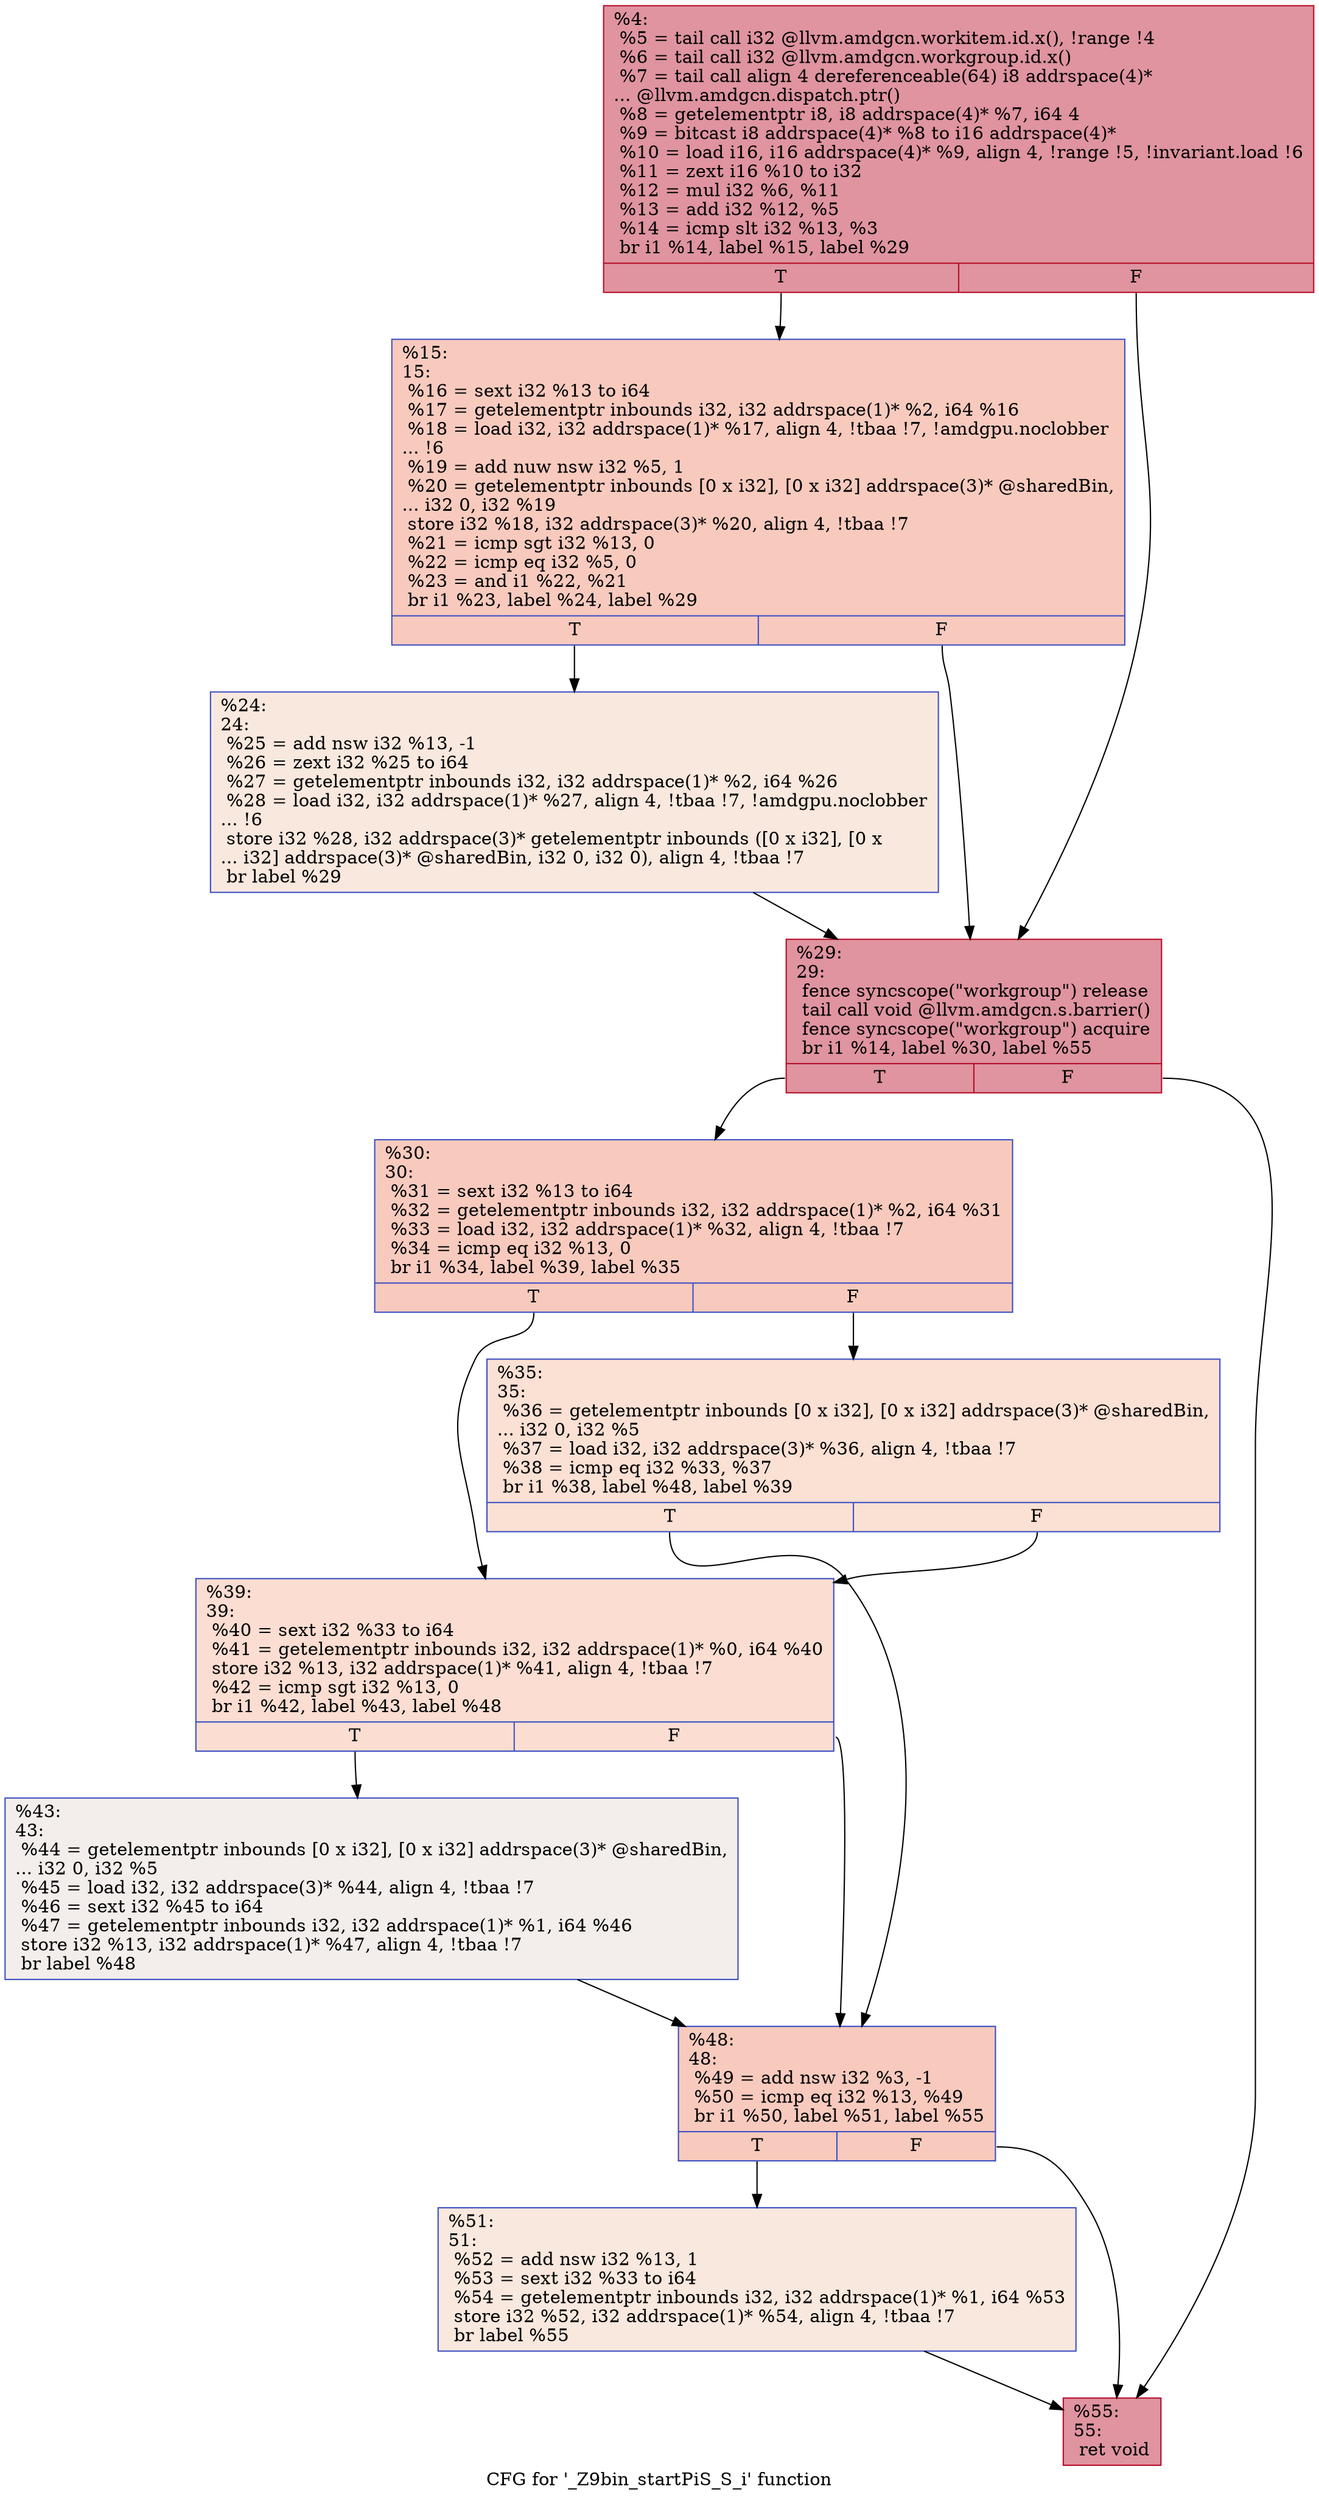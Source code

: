 digraph "CFG for '_Z9bin_startPiS_S_i' function" {
	label="CFG for '_Z9bin_startPiS_S_i' function";

	Node0x541d180 [shape=record,color="#b70d28ff", style=filled, fillcolor="#b70d2870",label="{%4:\l  %5 = tail call i32 @llvm.amdgcn.workitem.id.x(), !range !4\l  %6 = tail call i32 @llvm.amdgcn.workgroup.id.x()\l  %7 = tail call align 4 dereferenceable(64) i8 addrspace(4)*\l... @llvm.amdgcn.dispatch.ptr()\l  %8 = getelementptr i8, i8 addrspace(4)* %7, i64 4\l  %9 = bitcast i8 addrspace(4)* %8 to i16 addrspace(4)*\l  %10 = load i16, i16 addrspace(4)* %9, align 4, !range !5, !invariant.load !6\l  %11 = zext i16 %10 to i32\l  %12 = mul i32 %6, %11\l  %13 = add i32 %12, %5\l  %14 = icmp slt i32 %13, %3\l  br i1 %14, label %15, label %29\l|{<s0>T|<s1>F}}"];
	Node0x541d180:s0 -> Node0x541d1d0;
	Node0x541d180:s1 -> Node0x541f110;
	Node0x541d1d0 [shape=record,color="#3d50c3ff", style=filled, fillcolor="#ef886b70",label="{%15:\l15:                                               \l  %16 = sext i32 %13 to i64\l  %17 = getelementptr inbounds i32, i32 addrspace(1)* %2, i64 %16\l  %18 = load i32, i32 addrspace(1)* %17, align 4, !tbaa !7, !amdgpu.noclobber\l... !6\l  %19 = add nuw nsw i32 %5, 1\l  %20 = getelementptr inbounds [0 x i32], [0 x i32] addrspace(3)* @sharedBin,\l... i32 0, i32 %19\l  store i32 %18, i32 addrspace(3)* %20, align 4, !tbaa !7\l  %21 = icmp sgt i32 %13, 0\l  %22 = icmp eq i32 %5, 0\l  %23 = and i1 %22, %21\l  br i1 %23, label %24, label %29\l|{<s0>T|<s1>F}}"];
	Node0x541d1d0:s0 -> Node0x54205d0;
	Node0x541d1d0:s1 -> Node0x541f110;
	Node0x54205d0 [shape=record,color="#3d50c3ff", style=filled, fillcolor="#f2cab570",label="{%24:\l24:                                               \l  %25 = add nsw i32 %13, -1\l  %26 = zext i32 %25 to i64\l  %27 = getelementptr inbounds i32, i32 addrspace(1)* %2, i64 %26\l  %28 = load i32, i32 addrspace(1)* %27, align 4, !tbaa !7, !amdgpu.noclobber\l... !6\l  store i32 %28, i32 addrspace(3)* getelementptr inbounds ([0 x i32], [0 x\l... i32] addrspace(3)* @sharedBin, i32 0, i32 0), align 4, !tbaa !7\l  br label %29\l}"];
	Node0x54205d0 -> Node0x541f110;
	Node0x541f110 [shape=record,color="#b70d28ff", style=filled, fillcolor="#b70d2870",label="{%29:\l29:                                               \l  fence syncscope(\"workgroup\") release\l  tail call void @llvm.amdgcn.s.barrier()\l  fence syncscope(\"workgroup\") acquire\l  br i1 %14, label %30, label %55\l|{<s0>T|<s1>F}}"];
	Node0x541f110:s0 -> Node0x5420fb0;
	Node0x541f110:s1 -> Node0x5421040;
	Node0x5420fb0 [shape=record,color="#3d50c3ff", style=filled, fillcolor="#ef886b70",label="{%30:\l30:                                               \l  %31 = sext i32 %13 to i64\l  %32 = getelementptr inbounds i32, i32 addrspace(1)* %2, i64 %31\l  %33 = load i32, i32 addrspace(1)* %32, align 4, !tbaa !7\l  %34 = icmp eq i32 %13, 0\l  br i1 %34, label %39, label %35\l|{<s0>T|<s1>F}}"];
	Node0x5420fb0:s0 -> Node0x54214a0;
	Node0x5420fb0:s1 -> Node0x54214f0;
	Node0x54214f0 [shape=record,color="#3d50c3ff", style=filled, fillcolor="#f7b99e70",label="{%35:\l35:                                               \l  %36 = getelementptr inbounds [0 x i32], [0 x i32] addrspace(3)* @sharedBin,\l... i32 0, i32 %5\l  %37 = load i32, i32 addrspace(3)* %36, align 4, !tbaa !7\l  %38 = icmp eq i32 %33, %37\l  br i1 %38, label %48, label %39\l|{<s0>T|<s1>F}}"];
	Node0x54214f0:s0 -> Node0x54217f0;
	Node0x54214f0:s1 -> Node0x54214a0;
	Node0x54214a0 [shape=record,color="#3d50c3ff", style=filled, fillcolor="#f7b39670",label="{%39:\l39:                                               \l  %40 = sext i32 %33 to i64\l  %41 = getelementptr inbounds i32, i32 addrspace(1)* %0, i64 %40\l  store i32 %13, i32 addrspace(1)* %41, align 4, !tbaa !7\l  %42 = icmp sgt i32 %13, 0\l  br i1 %42, label %43, label %48\l|{<s0>T|<s1>F}}"];
	Node0x54214a0:s0 -> Node0x5421b20;
	Node0x54214a0:s1 -> Node0x54217f0;
	Node0x5421b20 [shape=record,color="#3d50c3ff", style=filled, fillcolor="#e5d8d170",label="{%43:\l43:                                               \l  %44 = getelementptr inbounds [0 x i32], [0 x i32] addrspace(3)* @sharedBin,\l... i32 0, i32 %5\l  %45 = load i32, i32 addrspace(3)* %44, align 4, !tbaa !7\l  %46 = sext i32 %45 to i64\l  %47 = getelementptr inbounds i32, i32 addrspace(1)* %1, i64 %46\l  store i32 %13, i32 addrspace(1)* %47, align 4, !tbaa !7\l  br label %48\l}"];
	Node0x5421b20 -> Node0x54217f0;
	Node0x54217f0 [shape=record,color="#3d50c3ff", style=filled, fillcolor="#ef886b70",label="{%48:\l48:                                               \l  %49 = add nsw i32 %3, -1\l  %50 = icmp eq i32 %13, %49\l  br i1 %50, label %51, label %55\l|{<s0>T|<s1>F}}"];
	Node0x54217f0:s0 -> Node0x5422080;
	Node0x54217f0:s1 -> Node0x5421040;
	Node0x5422080 [shape=record,color="#3d50c3ff", style=filled, fillcolor="#f2cab570",label="{%51:\l51:                                               \l  %52 = add nsw i32 %13, 1\l  %53 = sext i32 %33 to i64\l  %54 = getelementptr inbounds i32, i32 addrspace(1)* %1, i64 %53\l  store i32 %52, i32 addrspace(1)* %54, align 4, !tbaa !7\l  br label %55\l}"];
	Node0x5422080 -> Node0x5421040;
	Node0x5421040 [shape=record,color="#b70d28ff", style=filled, fillcolor="#b70d2870",label="{%55:\l55:                                               \l  ret void\l}"];
}
